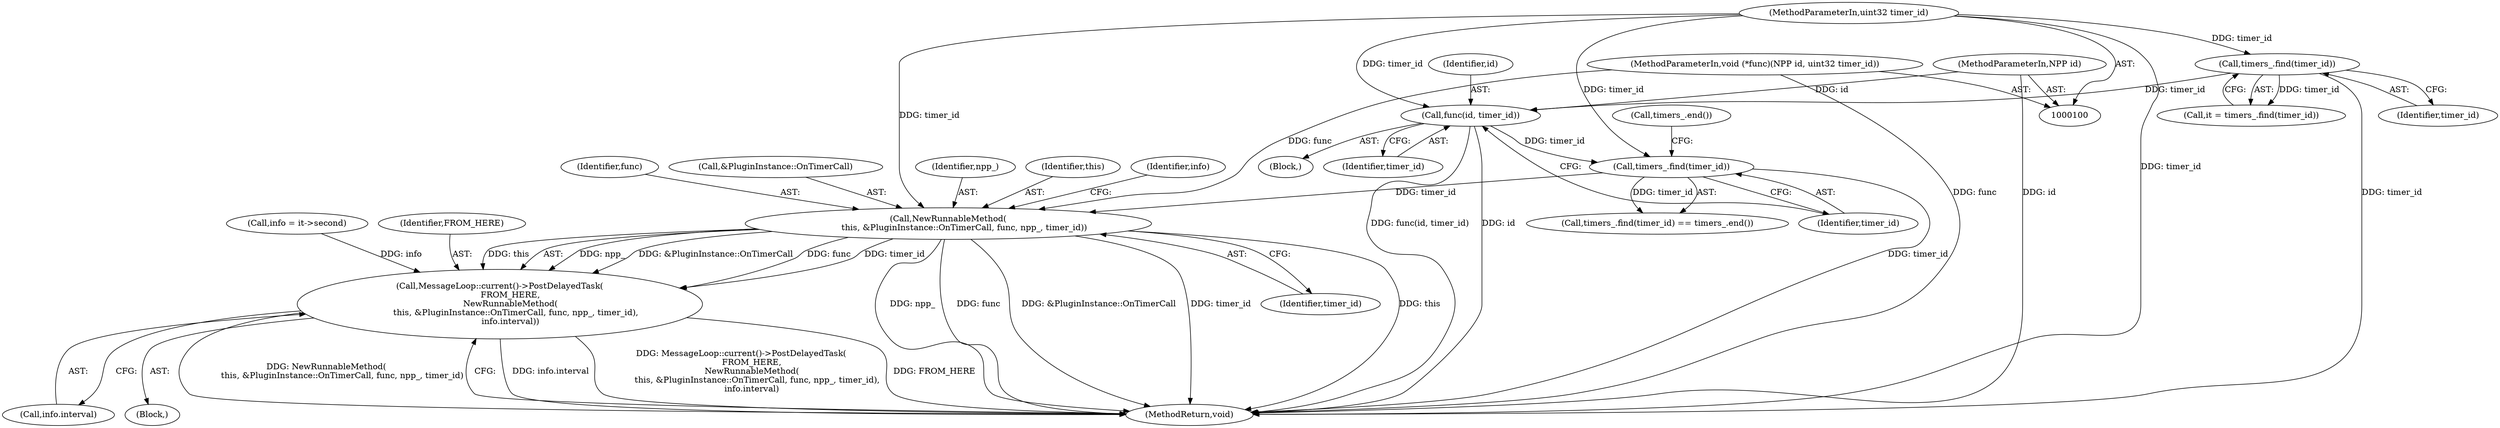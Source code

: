 digraph "0_Chrome_ea3d1d84be3d6f97bf50e76511c9e26af6895533_28@pointer" {
"1000137" [label="(Call,NewRunnableMethod(\n            this, &PluginInstance::OnTimerCall, func, npp_, timer_id))"];
"1000101" [label="(MethodParameterIn,void (*func)(NPP id, uint32 timer_id))"];
"1000126" [label="(Call,timers_.find(timer_id))"];
"1000121" [label="(Call,func(id, timer_id))"];
"1000102" [label="(MethodParameterIn,NPP id)"];
"1000108" [label="(Call,timers_.find(timer_id))"];
"1000103" [label="(MethodParameterIn,uint32 timer_id)"];
"1000135" [label="(Call,MessageLoop::current()->PostDelayedTask(\n        FROM_HERE,\n        NewRunnableMethod(\n            this, &PluginInstance::OnTimerCall, func, npp_, timer_id),\n        info.interval))"];
"1000104" [label="(Block,)"];
"1000125" [label="(Call,timers_.find(timer_id) == timers_.end())"];
"1000116" [label="(Call,info = it->second)"];
"1000109" [label="(Identifier,timer_id)"];
"1000102" [label="(MethodParameterIn,NPP id)"];
"1000128" [label="(Call,timers_.end())"];
"1000136" [label="(Identifier,FROM_HERE)"];
"1000139" [label="(Call,&PluginInstance::OnTimerCall)"];
"1000142" [label="(Identifier,npp_)"];
"1000138" [label="(Identifier,this)"];
"1000145" [label="(Identifier,info)"];
"1000103" [label="(MethodParameterIn,uint32 timer_id)"];
"1000127" [label="(Identifier,timer_id)"];
"1000121" [label="(Call,func(id, timer_id))"];
"1000151" [label="(MethodReturn,void)"];
"1000122" [label="(Identifier,id)"];
"1000144" [label="(Call,info.interval)"];
"1000135" [label="(Call,MessageLoop::current()->PostDelayedTask(\n        FROM_HERE,\n        NewRunnableMethod(\n            this, &PluginInstance::OnTimerCall, func, npp_, timer_id),\n        info.interval))"];
"1000143" [label="(Identifier,timer_id)"];
"1000108" [label="(Call,timers_.find(timer_id))"];
"1000141" [label="(Identifier,func)"];
"1000123" [label="(Identifier,timer_id)"];
"1000134" [label="(Block,)"];
"1000137" [label="(Call,NewRunnableMethod(\n            this, &PluginInstance::OnTimerCall, func, npp_, timer_id))"];
"1000106" [label="(Call,it = timers_.find(timer_id))"];
"1000126" [label="(Call,timers_.find(timer_id))"];
"1000101" [label="(MethodParameterIn,void (*func)(NPP id, uint32 timer_id))"];
"1000137" -> "1000135"  [label="AST: "];
"1000137" -> "1000143"  [label="CFG: "];
"1000138" -> "1000137"  [label="AST: "];
"1000139" -> "1000137"  [label="AST: "];
"1000141" -> "1000137"  [label="AST: "];
"1000142" -> "1000137"  [label="AST: "];
"1000143" -> "1000137"  [label="AST: "];
"1000145" -> "1000137"  [label="CFG: "];
"1000137" -> "1000151"  [label="DDG: npp_"];
"1000137" -> "1000151"  [label="DDG: func"];
"1000137" -> "1000151"  [label="DDG: &PluginInstance::OnTimerCall"];
"1000137" -> "1000151"  [label="DDG: timer_id"];
"1000137" -> "1000151"  [label="DDG: this"];
"1000137" -> "1000135"  [label="DDG: npp_"];
"1000137" -> "1000135"  [label="DDG: &PluginInstance::OnTimerCall"];
"1000137" -> "1000135"  [label="DDG: func"];
"1000137" -> "1000135"  [label="DDG: timer_id"];
"1000137" -> "1000135"  [label="DDG: this"];
"1000101" -> "1000137"  [label="DDG: func"];
"1000126" -> "1000137"  [label="DDG: timer_id"];
"1000103" -> "1000137"  [label="DDG: timer_id"];
"1000101" -> "1000100"  [label="AST: "];
"1000101" -> "1000151"  [label="DDG: func"];
"1000126" -> "1000125"  [label="AST: "];
"1000126" -> "1000127"  [label="CFG: "];
"1000127" -> "1000126"  [label="AST: "];
"1000128" -> "1000126"  [label="CFG: "];
"1000126" -> "1000151"  [label="DDG: timer_id"];
"1000126" -> "1000125"  [label="DDG: timer_id"];
"1000121" -> "1000126"  [label="DDG: timer_id"];
"1000103" -> "1000126"  [label="DDG: timer_id"];
"1000121" -> "1000104"  [label="AST: "];
"1000121" -> "1000123"  [label="CFG: "];
"1000122" -> "1000121"  [label="AST: "];
"1000123" -> "1000121"  [label="AST: "];
"1000127" -> "1000121"  [label="CFG: "];
"1000121" -> "1000151"  [label="DDG: func(id, timer_id)"];
"1000121" -> "1000151"  [label="DDG: id"];
"1000102" -> "1000121"  [label="DDG: id"];
"1000108" -> "1000121"  [label="DDG: timer_id"];
"1000103" -> "1000121"  [label="DDG: timer_id"];
"1000102" -> "1000100"  [label="AST: "];
"1000102" -> "1000151"  [label="DDG: id"];
"1000108" -> "1000106"  [label="AST: "];
"1000108" -> "1000109"  [label="CFG: "];
"1000109" -> "1000108"  [label="AST: "];
"1000106" -> "1000108"  [label="CFG: "];
"1000108" -> "1000151"  [label="DDG: timer_id"];
"1000108" -> "1000106"  [label="DDG: timer_id"];
"1000103" -> "1000108"  [label="DDG: timer_id"];
"1000103" -> "1000100"  [label="AST: "];
"1000103" -> "1000151"  [label="DDG: timer_id"];
"1000135" -> "1000134"  [label="AST: "];
"1000135" -> "1000144"  [label="CFG: "];
"1000136" -> "1000135"  [label="AST: "];
"1000144" -> "1000135"  [label="AST: "];
"1000151" -> "1000135"  [label="CFG: "];
"1000135" -> "1000151"  [label="DDG: info.interval"];
"1000135" -> "1000151"  [label="DDG: MessageLoop::current()->PostDelayedTask(\n        FROM_HERE,\n        NewRunnableMethod(\n            this, &PluginInstance::OnTimerCall, func, npp_, timer_id),\n        info.interval)"];
"1000135" -> "1000151"  [label="DDG: FROM_HERE"];
"1000135" -> "1000151"  [label="DDG: NewRunnableMethod(\n            this, &PluginInstance::OnTimerCall, func, npp_, timer_id)"];
"1000116" -> "1000135"  [label="DDG: info"];
}
